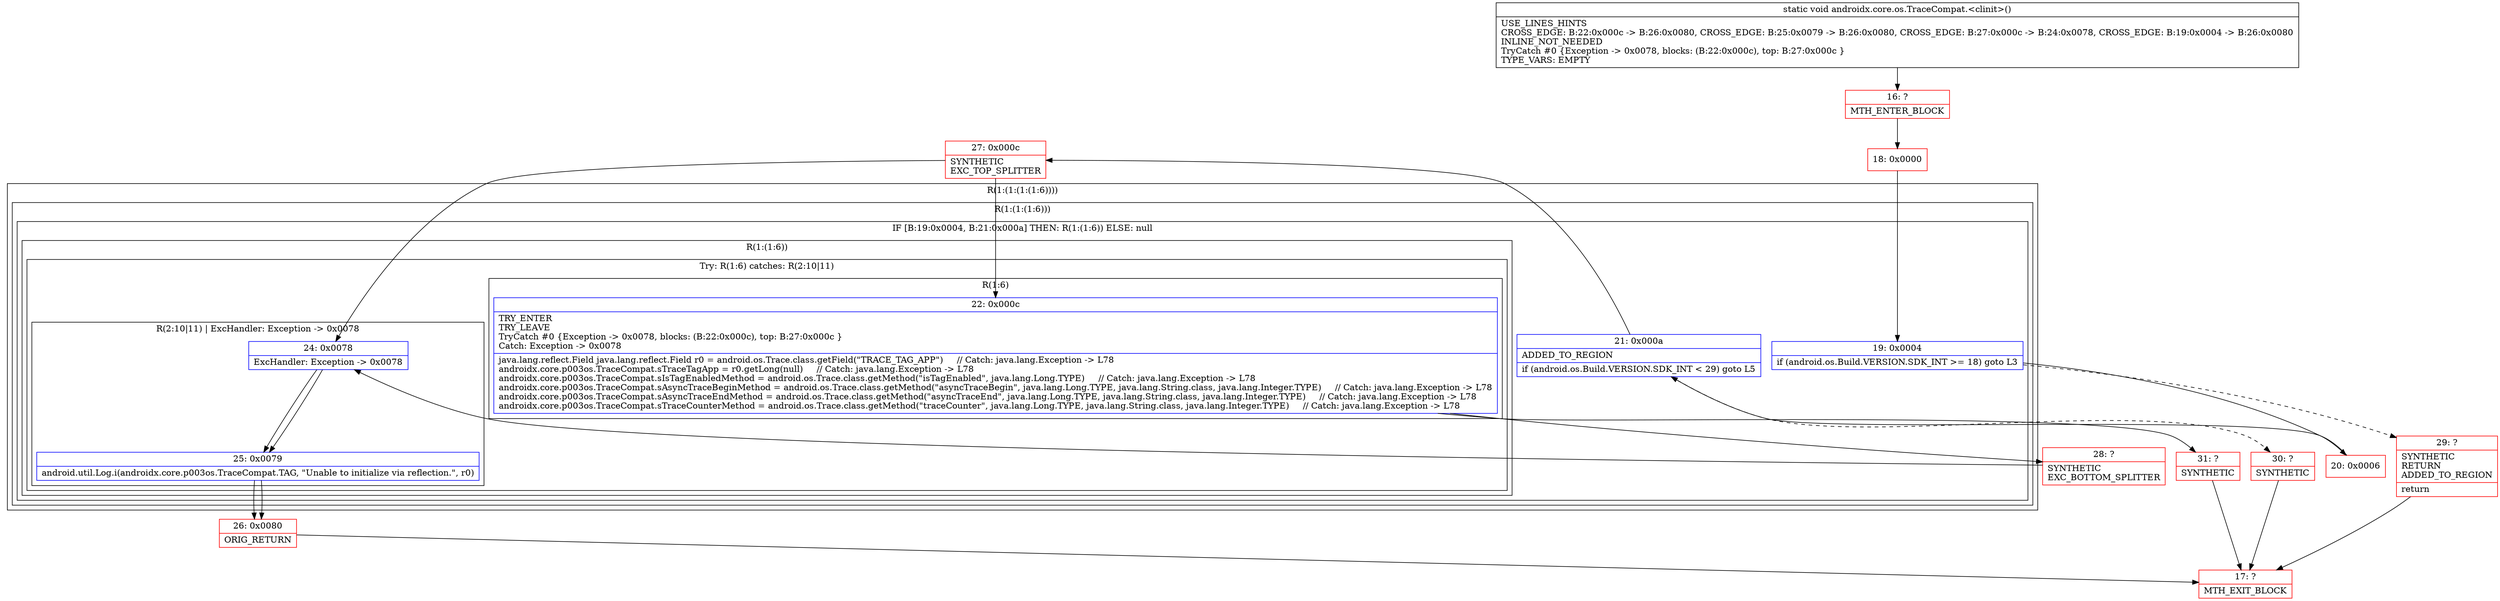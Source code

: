 digraph "CFG forandroidx.core.os.TraceCompat.\<clinit\>()V" {
subgraph cluster_Region_1915695722 {
label = "R(1:(1:(1:(1:6))))";
node [shape=record,color=blue];
subgraph cluster_Region_1523592831 {
label = "R(1:(1:(1:6)))";
node [shape=record,color=blue];
subgraph cluster_IfRegion_1134858569 {
label = "IF [B:19:0x0004, B:21:0x000a] THEN: R(1:(1:6)) ELSE: null";
node [shape=record,color=blue];
Node_19 [shape=record,label="{19\:\ 0x0004|if (android.os.Build.VERSION.SDK_INT \>= 18) goto L3\l}"];
Node_21 [shape=record,label="{21\:\ 0x000a|ADDED_TO_REGION\l|if (android.os.Build.VERSION.SDK_INT \< 29) goto L5\l}"];
subgraph cluster_Region_1178495577 {
label = "R(1:(1:6))";
node [shape=record,color=blue];
subgraph cluster_TryCatchRegion_1300868246 {
label = "Try: R(1:6) catches: R(2:10|11)";
node [shape=record,color=blue];
subgraph cluster_Region_1678889952 {
label = "R(1:6)";
node [shape=record,color=blue];
Node_22 [shape=record,label="{22\:\ 0x000c|TRY_ENTER\lTRY_LEAVE\lTryCatch #0 \{Exception \-\> 0x0078, blocks: (B:22:0x000c), top: B:27:0x000c \}\lCatch: Exception \-\> 0x0078\l|java.lang.reflect.Field java.lang.reflect.Field r0 = android.os.Trace.class.getField(\"TRACE_TAG_APP\")     \/\/ Catch: java.lang.Exception \-\> L78\landroidx.core.p003os.TraceCompat.sTraceTagApp = r0.getLong(null)     \/\/ Catch: java.lang.Exception \-\> L78\landroidx.core.p003os.TraceCompat.sIsTagEnabledMethod = android.os.Trace.class.getMethod(\"isTagEnabled\", java.lang.Long.TYPE)     \/\/ Catch: java.lang.Exception \-\> L78\landroidx.core.p003os.TraceCompat.sAsyncTraceBeginMethod = android.os.Trace.class.getMethod(\"asyncTraceBegin\", java.lang.Long.TYPE, java.lang.String.class, java.lang.Integer.TYPE)     \/\/ Catch: java.lang.Exception \-\> L78\landroidx.core.p003os.TraceCompat.sAsyncTraceEndMethod = android.os.Trace.class.getMethod(\"asyncTraceEnd\", java.lang.Long.TYPE, java.lang.String.class, java.lang.Integer.TYPE)     \/\/ Catch: java.lang.Exception \-\> L78\landroidx.core.p003os.TraceCompat.sTraceCounterMethod = android.os.Trace.class.getMethod(\"traceCounter\", java.lang.Long.TYPE, java.lang.String.class, java.lang.Integer.TYPE)     \/\/ Catch: java.lang.Exception \-\> L78\l}"];
}
subgraph cluster_Region_384942222 {
label = "R(2:10|11) | ExcHandler: Exception \-\> 0x0078\l";
node [shape=record,color=blue];
Node_24 [shape=record,label="{24\:\ 0x0078|ExcHandler: Exception \-\> 0x0078\l}"];
Node_25 [shape=record,label="{25\:\ 0x0079|android.util.Log.i(androidx.core.p003os.TraceCompat.TAG, \"Unable to initialize via reflection.\", r0)\l}"];
}
}
}
}
}
}
subgraph cluster_Region_384942222 {
label = "R(2:10|11) | ExcHandler: Exception \-\> 0x0078\l";
node [shape=record,color=blue];
Node_24 [shape=record,label="{24\:\ 0x0078|ExcHandler: Exception \-\> 0x0078\l}"];
Node_25 [shape=record,label="{25\:\ 0x0079|android.util.Log.i(androidx.core.p003os.TraceCompat.TAG, \"Unable to initialize via reflection.\", r0)\l}"];
}
Node_16 [shape=record,color=red,label="{16\:\ ?|MTH_ENTER_BLOCK\l}"];
Node_18 [shape=record,color=red,label="{18\:\ 0x0000}"];
Node_20 [shape=record,color=red,label="{20\:\ 0x0006}"];
Node_27 [shape=record,color=red,label="{27\:\ 0x000c|SYNTHETIC\lEXC_TOP_SPLITTER\l}"];
Node_28 [shape=record,color=red,label="{28\:\ ?|SYNTHETIC\lEXC_BOTTOM_SPLITTER\l}"];
Node_31 [shape=record,color=red,label="{31\:\ ?|SYNTHETIC\l}"];
Node_17 [shape=record,color=red,label="{17\:\ ?|MTH_EXIT_BLOCK\l}"];
Node_26 [shape=record,color=red,label="{26\:\ 0x0080|ORIG_RETURN\l}"];
Node_30 [shape=record,color=red,label="{30\:\ ?|SYNTHETIC\l}"];
Node_29 [shape=record,color=red,label="{29\:\ ?|SYNTHETIC\lRETURN\lADDED_TO_REGION\l|return\l}"];
MethodNode[shape=record,label="{static void androidx.core.os.TraceCompat.\<clinit\>()  | USE_LINES_HINTS\lCROSS_EDGE: B:22:0x000c \-\> B:26:0x0080, CROSS_EDGE: B:25:0x0079 \-\> B:26:0x0080, CROSS_EDGE: B:27:0x000c \-\> B:24:0x0078, CROSS_EDGE: B:19:0x0004 \-\> B:26:0x0080\lINLINE_NOT_NEEDED\lTryCatch #0 \{Exception \-\> 0x0078, blocks: (B:22:0x000c), top: B:27:0x000c \}\lTYPE_VARS: EMPTY\l}"];
MethodNode -> Node_16;Node_19 -> Node_20;
Node_19 -> Node_29[style=dashed];
Node_21 -> Node_27;
Node_21 -> Node_30[style=dashed];
Node_22 -> Node_28;
Node_22 -> Node_31;
Node_24 -> Node_25;
Node_25 -> Node_26;
Node_24 -> Node_25;
Node_25 -> Node_26;
Node_16 -> Node_18;
Node_18 -> Node_19;
Node_20 -> Node_21;
Node_27 -> Node_22;
Node_27 -> Node_24;
Node_28 -> Node_24;
Node_31 -> Node_17;
Node_26 -> Node_17;
Node_30 -> Node_17;
Node_29 -> Node_17;
}


